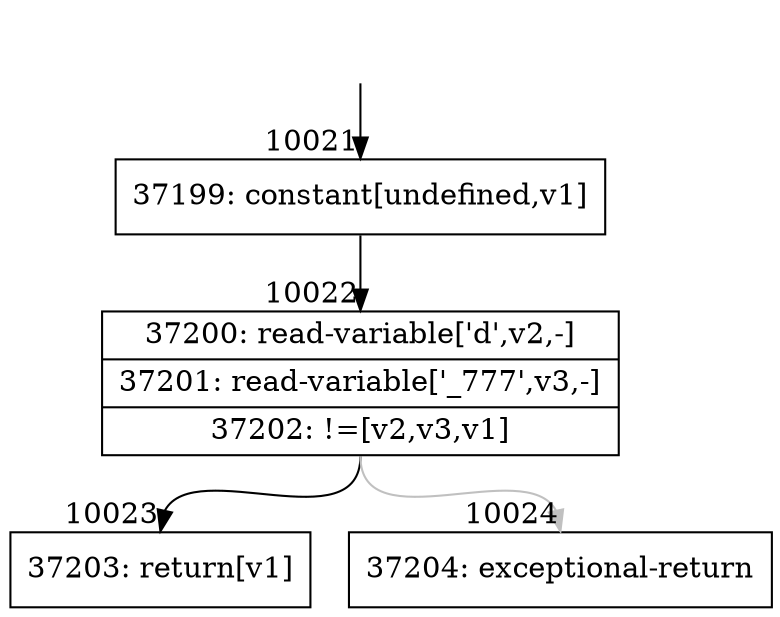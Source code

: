 digraph {
rankdir="TD"
BB_entry714[shape=none,label=""];
BB_entry714 -> BB10021 [tailport=s, headport=n, headlabel="    10021"]
BB10021 [shape=record label="{37199: constant[undefined,v1]}" ] 
BB10021 -> BB10022 [tailport=s, headport=n, headlabel="      10022"]
BB10022 [shape=record label="{37200: read-variable['d',v2,-]|37201: read-variable['_777',v3,-]|37202: !=[v2,v3,v1]}" ] 
BB10022 -> BB10023 [tailport=s, headport=n, headlabel="      10023"]
BB10022 -> BB10024 [tailport=s, headport=n, color=gray, headlabel="      10024"]
BB10023 [shape=record label="{37203: return[v1]}" ] 
BB10024 [shape=record label="{37204: exceptional-return}" ] 
//#$~ 7047
}
